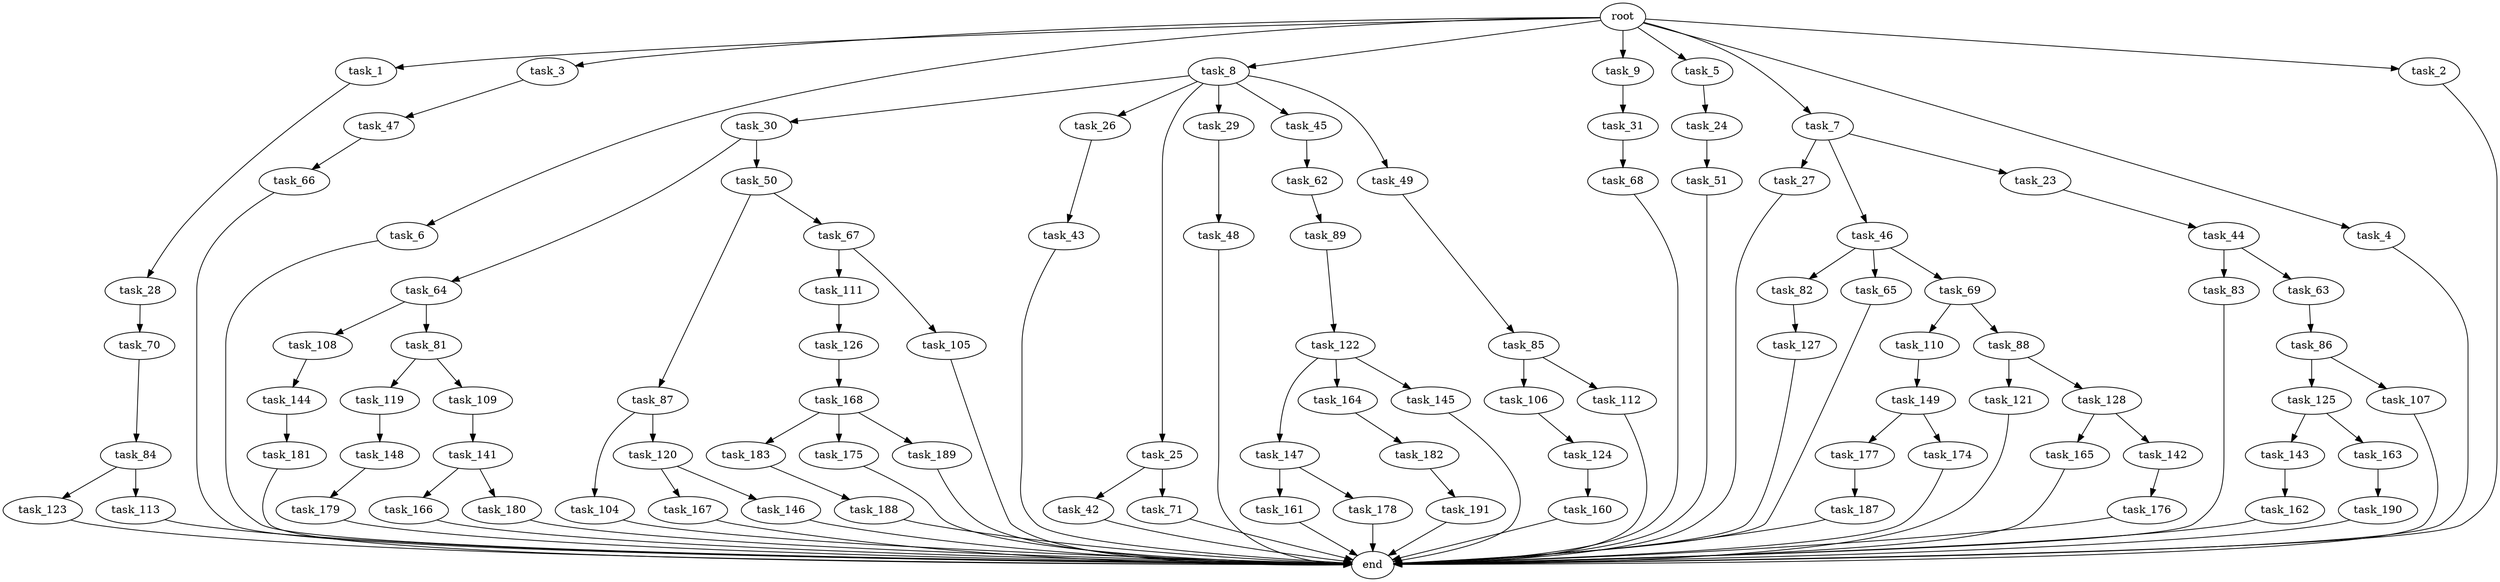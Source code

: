 digraph G {
  task_110 [size="420906795008.000000"];
  task_31 [size="420906795008.000000"];
  task_147 [size="695784701952.000000"];
  task_47 [size="420906795008.000000"];
  task_62 [size="34359738368.000000"];
  task_167 [size="77309411328.000000"];
  task_106 [size="549755813888.000000"];
  task_177 [size="695784701952.000000"];
  task_165 [size="858993459200.000000"];
  task_123 [size="549755813888.000000"];
  task_30 [size="858993459200.000000"];
  task_111 [size="34359738368.000000"];
  end [size="0.000000"];
  task_27 [size="77309411328.000000"];
  task_164 [size="695784701952.000000"];
  task_104 [size="695784701952.000000"];
  task_143 [size="695784701952.000000"];
  task_70 [size="858993459200.000000"];
  task_112 [size="549755813888.000000"];
  task_122 [size="858993459200.000000"];
  task_1 [size="1024.000000"];
  task_66 [size="214748364800.000000"];
  task_3 [size="1024.000000"];
  task_6 [size="1024.000000"];
  task_161 [size="420906795008.000000"];
  task_119 [size="549755813888.000000"];
  task_85 [size="77309411328.000000"];
  task_160 [size="420906795008.000000"];
  task_26 [size="858993459200.000000"];
  task_8 [size="1024.000000"];
  task_149 [size="214748364800.000000"];
  task_141 [size="137438953472.000000"];
  task_25 [size="858993459200.000000"];
  task_145 [size="695784701952.000000"];
  task_166 [size="77309411328.000000"];
  task_183 [size="77309411328.000000"];
  task_87 [size="858993459200.000000"];
  task_162 [size="34359738368.000000"];
  task_146 [size="77309411328.000000"];
  task_28 [size="549755813888.000000"];
  task_9 [size="1024.000000"];
  task_68 [size="695784701952.000000"];
  task_175 [size="77309411328.000000"];
  task_67 [size="858993459200.000000"];
  task_29 [size="858993459200.000000"];
  task_182 [size="214748364800.000000"];
  task_176 [size="214748364800.000000"];
  task_179 [size="695784701952.000000"];
  task_82 [size="77309411328.000000"];
  task_89 [size="309237645312.000000"];
  task_64 [size="549755813888.000000"];
  task_144 [size="309237645312.000000"];
  task_191 [size="34359738368.000000"];
  task_180 [size="77309411328.000000"];
  task_108 [size="695784701952.000000"];
  task_65 [size="77309411328.000000"];
  task_120 [size="695784701952.000000"];
  task_42 [size="77309411328.000000"];
  task_69 [size="77309411328.000000"];
  task_46 [size="77309411328.000000"];
  task_43 [size="214748364800.000000"];
  task_121 [size="214748364800.000000"];
  task_84 [size="420906795008.000000"];
  task_125 [size="858993459200.000000"];
  task_189 [size="77309411328.000000"];
  task_5 [size="1024.000000"];
  task_187 [size="309237645312.000000"];
  task_107 [size="858993459200.000000"];
  task_88 [size="420906795008.000000"];
  task_24 [size="695784701952.000000"];
  task_83 [size="214748364800.000000"];
  task_126 [size="137438953472.000000"];
  task_7 [size="1024.000000"];
  task_48 [size="858993459200.000000"];
  task_45 [size="858993459200.000000"];
  task_81 [size="695784701952.000000"];
  task_50 [size="549755813888.000000"];
  task_128 [size="214748364800.000000"];
  root [size="0.000000"];
  task_49 [size="858993459200.000000"];
  task_127 [size="309237645312.000000"];
  task_124 [size="420906795008.000000"];
  task_86 [size="549755813888.000000"];
  task_23 [size="77309411328.000000"];
  task_168 [size="695784701952.000000"];
  task_44 [size="420906795008.000000"];
  task_163 [size="695784701952.000000"];
  task_142 [size="858993459200.000000"];
  task_181 [size="34359738368.000000"];
  task_148 [size="309237645312.000000"];
  task_105 [size="34359738368.000000"];
  task_4 [size="1024.000000"];
  task_174 [size="695784701952.000000"];
  task_63 [size="214748364800.000000"];
  task_190 [size="34359738368.000000"];
  task_109 [size="549755813888.000000"];
  task_71 [size="77309411328.000000"];
  task_2 [size="1024.000000"];
  task_188 [size="34359738368.000000"];
  task_178 [size="420906795008.000000"];
  task_113 [size="549755813888.000000"];
  task_51 [size="137438953472.000000"];

  task_110 -> task_149 [size="209715200.000000"];
  task_31 -> task_68 [size="679477248.000000"];
  task_147 -> task_161 [size="411041792.000000"];
  task_147 -> task_178 [size="411041792.000000"];
  task_47 -> task_66 [size="209715200.000000"];
  task_62 -> task_89 [size="301989888.000000"];
  task_167 -> end [size="1.000000"];
  task_106 -> task_124 [size="411041792.000000"];
  task_177 -> task_187 [size="301989888.000000"];
  task_165 -> end [size="1.000000"];
  task_123 -> end [size="1.000000"];
  task_30 -> task_64 [size="536870912.000000"];
  task_30 -> task_50 [size="536870912.000000"];
  task_111 -> task_126 [size="134217728.000000"];
  task_27 -> end [size="1.000000"];
  task_164 -> task_182 [size="209715200.000000"];
  task_104 -> end [size="1.000000"];
  task_143 -> task_162 [size="33554432.000000"];
  task_70 -> task_84 [size="411041792.000000"];
  task_112 -> end [size="1.000000"];
  task_122 -> task_145 [size="679477248.000000"];
  task_122 -> task_164 [size="679477248.000000"];
  task_122 -> task_147 [size="679477248.000000"];
  task_1 -> task_28 [size="536870912.000000"];
  task_66 -> end [size="1.000000"];
  task_3 -> task_47 [size="411041792.000000"];
  task_6 -> end [size="1.000000"];
  task_161 -> end [size="1.000000"];
  task_119 -> task_148 [size="301989888.000000"];
  task_85 -> task_106 [size="536870912.000000"];
  task_85 -> task_112 [size="536870912.000000"];
  task_160 -> end [size="1.000000"];
  task_26 -> task_43 [size="209715200.000000"];
  task_8 -> task_30 [size="838860800.000000"];
  task_8 -> task_45 [size="838860800.000000"];
  task_8 -> task_49 [size="838860800.000000"];
  task_8 -> task_29 [size="838860800.000000"];
  task_8 -> task_26 [size="838860800.000000"];
  task_8 -> task_25 [size="838860800.000000"];
  task_149 -> task_177 [size="679477248.000000"];
  task_149 -> task_174 [size="679477248.000000"];
  task_141 -> task_180 [size="75497472.000000"];
  task_141 -> task_166 [size="75497472.000000"];
  task_25 -> task_71 [size="75497472.000000"];
  task_25 -> task_42 [size="75497472.000000"];
  task_145 -> end [size="1.000000"];
  task_166 -> end [size="1.000000"];
  task_183 -> task_188 [size="33554432.000000"];
  task_87 -> task_120 [size="679477248.000000"];
  task_87 -> task_104 [size="679477248.000000"];
  task_162 -> end [size="1.000000"];
  task_146 -> end [size="1.000000"];
  task_28 -> task_70 [size="838860800.000000"];
  task_9 -> task_31 [size="411041792.000000"];
  task_68 -> end [size="1.000000"];
  task_175 -> end [size="1.000000"];
  task_67 -> task_111 [size="33554432.000000"];
  task_67 -> task_105 [size="33554432.000000"];
  task_29 -> task_48 [size="838860800.000000"];
  task_182 -> task_191 [size="33554432.000000"];
  task_176 -> end [size="1.000000"];
  task_179 -> end [size="1.000000"];
  task_82 -> task_127 [size="301989888.000000"];
  task_89 -> task_122 [size="838860800.000000"];
  task_64 -> task_81 [size="679477248.000000"];
  task_64 -> task_108 [size="679477248.000000"];
  task_144 -> task_181 [size="33554432.000000"];
  task_191 -> end [size="1.000000"];
  task_180 -> end [size="1.000000"];
  task_108 -> task_144 [size="301989888.000000"];
  task_65 -> end [size="1.000000"];
  task_120 -> task_146 [size="75497472.000000"];
  task_120 -> task_167 [size="75497472.000000"];
  task_42 -> end [size="1.000000"];
  task_69 -> task_88 [size="411041792.000000"];
  task_69 -> task_110 [size="411041792.000000"];
  task_46 -> task_82 [size="75497472.000000"];
  task_46 -> task_69 [size="75497472.000000"];
  task_46 -> task_65 [size="75497472.000000"];
  task_43 -> end [size="1.000000"];
  task_121 -> end [size="1.000000"];
  task_84 -> task_113 [size="536870912.000000"];
  task_84 -> task_123 [size="536870912.000000"];
  task_125 -> task_143 [size="679477248.000000"];
  task_125 -> task_163 [size="679477248.000000"];
  task_189 -> end [size="1.000000"];
  task_5 -> task_24 [size="679477248.000000"];
  task_187 -> end [size="1.000000"];
  task_107 -> end [size="1.000000"];
  task_88 -> task_121 [size="209715200.000000"];
  task_88 -> task_128 [size="209715200.000000"];
  task_24 -> task_51 [size="134217728.000000"];
  task_83 -> end [size="1.000000"];
  task_126 -> task_168 [size="679477248.000000"];
  task_7 -> task_27 [size="75497472.000000"];
  task_7 -> task_46 [size="75497472.000000"];
  task_7 -> task_23 [size="75497472.000000"];
  task_48 -> end [size="1.000000"];
  task_45 -> task_62 [size="33554432.000000"];
  task_81 -> task_109 [size="536870912.000000"];
  task_81 -> task_119 [size="536870912.000000"];
  task_50 -> task_87 [size="838860800.000000"];
  task_50 -> task_67 [size="838860800.000000"];
  task_128 -> task_142 [size="838860800.000000"];
  task_128 -> task_165 [size="838860800.000000"];
  root -> task_9 [size="1.000000"];
  root -> task_5 [size="1.000000"];
  root -> task_7 [size="1.000000"];
  root -> task_2 [size="1.000000"];
  root -> task_1 [size="1.000000"];
  root -> task_8 [size="1.000000"];
  root -> task_4 [size="1.000000"];
  root -> task_3 [size="1.000000"];
  root -> task_6 [size="1.000000"];
  task_49 -> task_85 [size="75497472.000000"];
  task_127 -> end [size="1.000000"];
  task_124 -> task_160 [size="411041792.000000"];
  task_86 -> task_107 [size="838860800.000000"];
  task_86 -> task_125 [size="838860800.000000"];
  task_23 -> task_44 [size="411041792.000000"];
  task_168 -> task_189 [size="75497472.000000"];
  task_168 -> task_183 [size="75497472.000000"];
  task_168 -> task_175 [size="75497472.000000"];
  task_44 -> task_83 [size="209715200.000000"];
  task_44 -> task_63 [size="209715200.000000"];
  task_163 -> task_190 [size="33554432.000000"];
  task_142 -> task_176 [size="209715200.000000"];
  task_181 -> end [size="1.000000"];
  task_148 -> task_179 [size="679477248.000000"];
  task_105 -> end [size="1.000000"];
  task_4 -> end [size="1.000000"];
  task_174 -> end [size="1.000000"];
  task_63 -> task_86 [size="536870912.000000"];
  task_190 -> end [size="1.000000"];
  task_109 -> task_141 [size="134217728.000000"];
  task_71 -> end [size="1.000000"];
  task_2 -> end [size="1.000000"];
  task_188 -> end [size="1.000000"];
  task_178 -> end [size="1.000000"];
  task_113 -> end [size="1.000000"];
  task_51 -> end [size="1.000000"];
}
